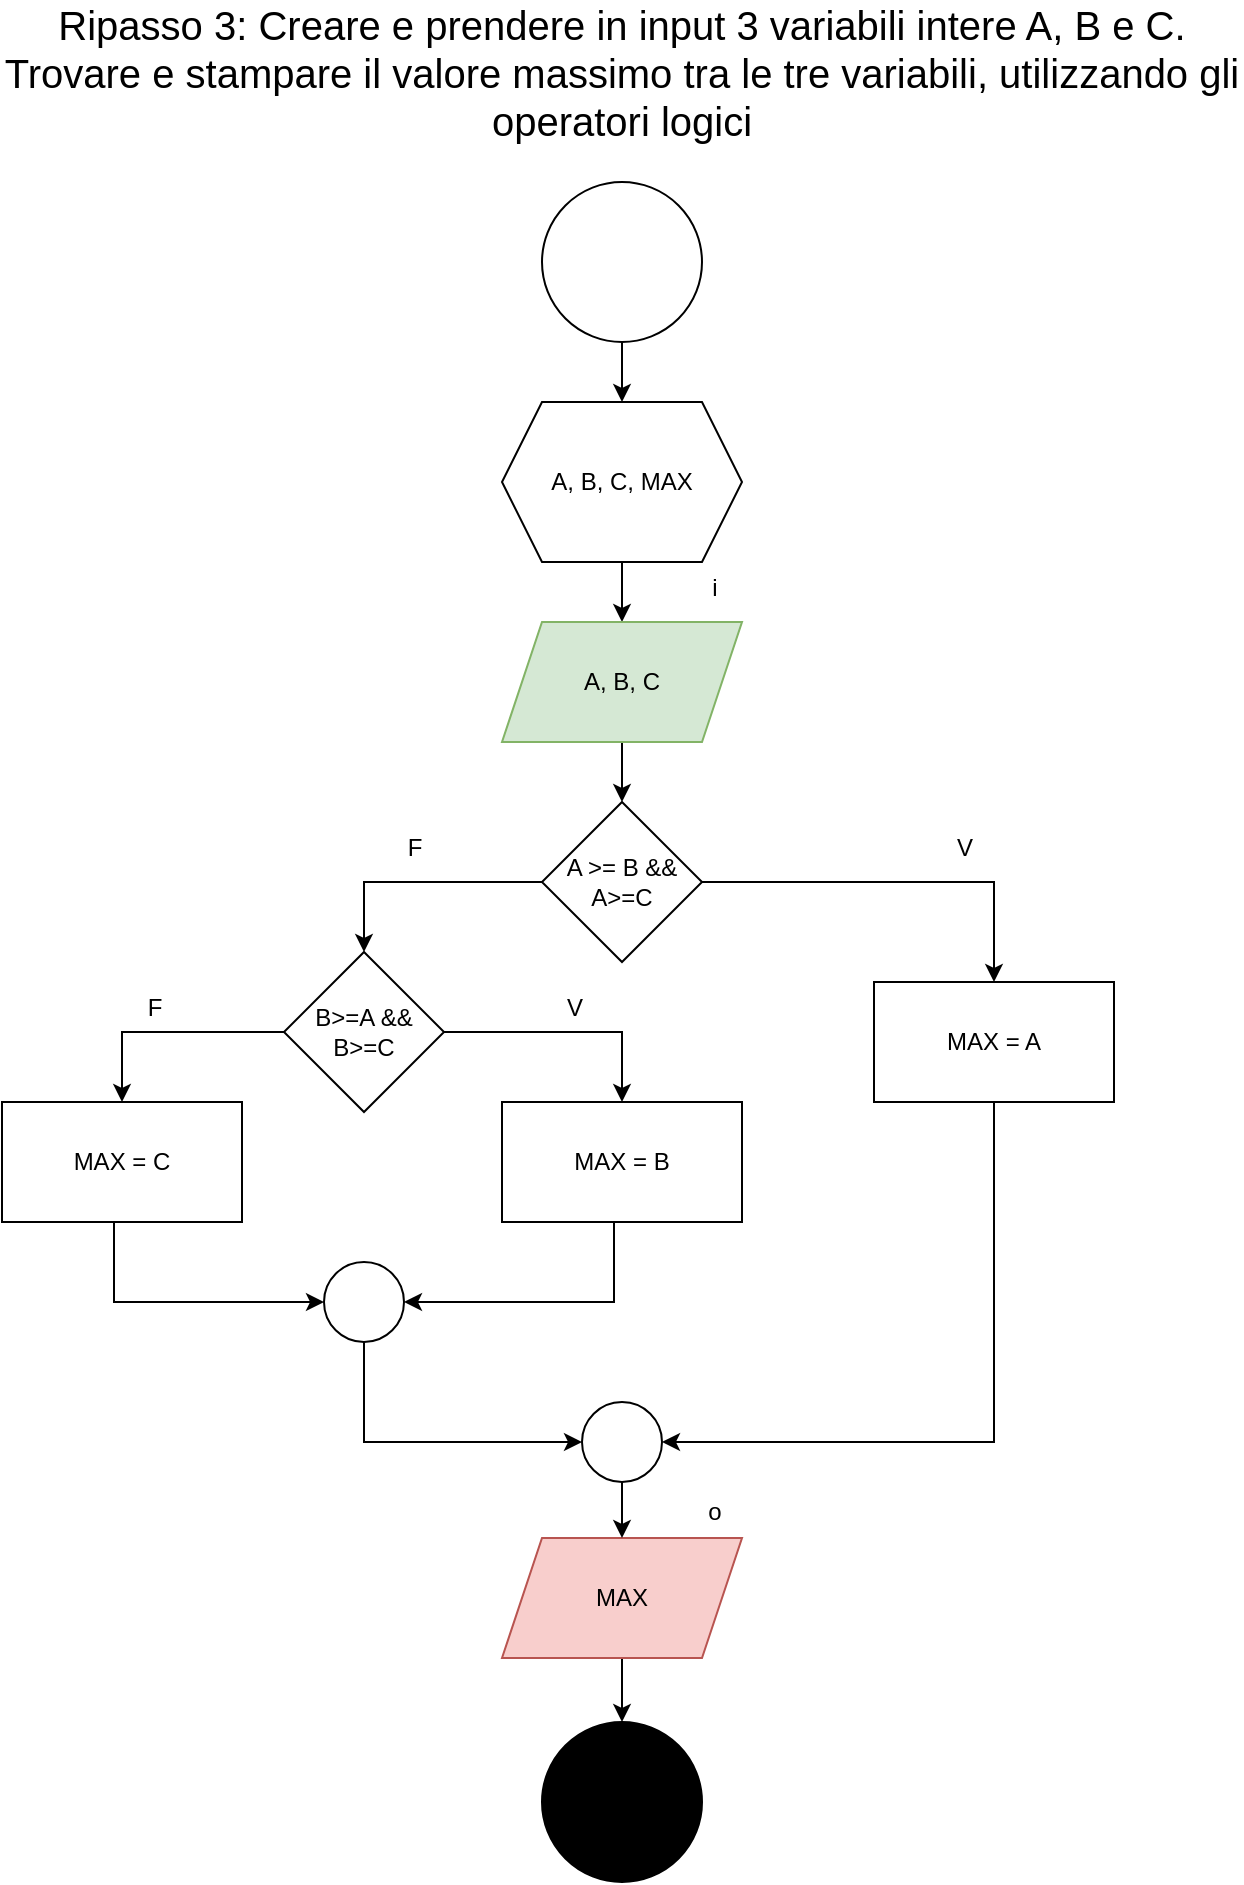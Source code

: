 <mxfile version="24.7.14">
  <diagram name="Pagina-1" id="ssvtdKgtzOpqFnZ1-Ggy">
    <mxGraphModel grid="1" page="1" gridSize="10" guides="1" tooltips="1" connect="1" arrows="1" fold="1" pageScale="1" pageWidth="827" pageHeight="1169" math="0" shadow="0">
      <root>
        <mxCell id="0" />
        <mxCell id="1" parent="0" />
        <mxCell id="DWUz9tDCBCDPctFkztiu-17" value="Ripasso 3: Creare e prendere in input 3 variabili intere A, B e C. Trovare e stampare il valore massimo tra le tre variabili, utilizzando gli operatori logici" style="text;html=1;align=center;verticalAlign=middle;whiteSpace=wrap;rounded=0;fontSize=20;" vertex="1" parent="1">
          <mxGeometry x="104" y="50" width="620" height="30" as="geometry" />
        </mxCell>
        <mxCell id="DWUz9tDCBCDPctFkztiu-20" value="" style="edgeStyle=orthogonalEdgeStyle;rounded=0;orthogonalLoop=1;jettySize=auto;html=1;" edge="1" parent="1" source="DWUz9tDCBCDPctFkztiu-18" target="DWUz9tDCBCDPctFkztiu-19">
          <mxGeometry relative="1" as="geometry" />
        </mxCell>
        <mxCell id="DWUz9tDCBCDPctFkztiu-18" value="" style="ellipse;whiteSpace=wrap;html=1;aspect=fixed;" vertex="1" parent="1">
          <mxGeometry x="374" y="120" width="80" height="80" as="geometry" />
        </mxCell>
        <mxCell id="DWUz9tDCBCDPctFkztiu-22" value="" style="edgeStyle=orthogonalEdgeStyle;rounded=0;orthogonalLoop=1;jettySize=auto;html=1;" edge="1" parent="1" source="DWUz9tDCBCDPctFkztiu-19" target="DWUz9tDCBCDPctFkztiu-21">
          <mxGeometry relative="1" as="geometry" />
        </mxCell>
        <mxCell id="DWUz9tDCBCDPctFkztiu-19" value="A, B, C, MAX" style="shape=hexagon;perimeter=hexagonPerimeter2;whiteSpace=wrap;html=1;fixedSize=1;" vertex="1" parent="1">
          <mxGeometry x="354" y="230" width="120" height="80" as="geometry" />
        </mxCell>
        <mxCell id="DWUz9tDCBCDPctFkztiu-25" value="" style="edgeStyle=orthogonalEdgeStyle;rounded=0;orthogonalLoop=1;jettySize=auto;html=1;" edge="1" parent="1" source="DWUz9tDCBCDPctFkztiu-21" target="DWUz9tDCBCDPctFkztiu-24">
          <mxGeometry relative="1" as="geometry" />
        </mxCell>
        <mxCell id="DWUz9tDCBCDPctFkztiu-21" value="A, B, C" style="shape=parallelogram;perimeter=parallelogramPerimeter;whiteSpace=wrap;html=1;fixedSize=1;fillColor=#d5e8d4;strokeColor=#82b366;" vertex="1" parent="1">
          <mxGeometry x="354" y="340" width="120" height="60" as="geometry" />
        </mxCell>
        <mxCell id="DWUz9tDCBCDPctFkztiu-23" value="i" style="text;html=1;align=center;verticalAlign=middle;resizable=0;points=[];autosize=1;strokeColor=none;fillColor=none;" vertex="1" parent="1">
          <mxGeometry x="445" y="308" width="30" height="30" as="geometry" />
        </mxCell>
        <mxCell id="DWUz9tDCBCDPctFkztiu-42" style="edgeStyle=orthogonalEdgeStyle;rounded=0;orthogonalLoop=1;jettySize=auto;html=1;entryX=0.5;entryY=0;entryDx=0;entryDy=0;" edge="1" parent="1" source="DWUz9tDCBCDPctFkztiu-24" target="DWUz9tDCBCDPctFkztiu-39">
          <mxGeometry relative="1" as="geometry" />
        </mxCell>
        <mxCell id="UpCL-ZWd-XHaIgsqwEWl-2" value="" style="edgeStyle=orthogonalEdgeStyle;rounded=0;orthogonalLoop=1;jettySize=auto;html=1;" edge="1" parent="1" source="DWUz9tDCBCDPctFkztiu-24" target="UpCL-ZWd-XHaIgsqwEWl-1">
          <mxGeometry relative="1" as="geometry" />
        </mxCell>
        <mxCell id="DWUz9tDCBCDPctFkztiu-24" value="A &amp;gt;= B &amp;amp;&amp;amp; A&amp;gt;=C" style="rhombus;whiteSpace=wrap;html=1;" vertex="1" parent="1">
          <mxGeometry x="374" y="430" width="80" height="80" as="geometry" />
        </mxCell>
        <mxCell id="UpCL-ZWd-XHaIgsqwEWl-10" style="edgeStyle=orthogonalEdgeStyle;rounded=0;orthogonalLoop=1;jettySize=auto;html=1;entryX=0.5;entryY=0;entryDx=0;entryDy=0;" edge="1" parent="1" source="DWUz9tDCBCDPctFkztiu-39" target="UpCL-ZWd-XHaIgsqwEWl-9">
          <mxGeometry relative="1" as="geometry" />
        </mxCell>
        <mxCell id="UpCL-ZWd-XHaIgsqwEWl-13" style="edgeStyle=orthogonalEdgeStyle;rounded=0;orthogonalLoop=1;jettySize=auto;html=1;entryX=0.5;entryY=0;entryDx=0;entryDy=0;" edge="1" parent="1" source="DWUz9tDCBCDPctFkztiu-39" target="UpCL-ZWd-XHaIgsqwEWl-12">
          <mxGeometry relative="1" as="geometry" />
        </mxCell>
        <mxCell id="DWUz9tDCBCDPctFkztiu-39" value="B&amp;gt;=A &amp;amp;&amp;amp; B&amp;gt;=C" style="rhombus;whiteSpace=wrap;html=1;" vertex="1" parent="1">
          <mxGeometry x="245" y="505" width="80" height="80" as="geometry" />
        </mxCell>
        <mxCell id="DWUz9tDCBCDPctFkztiu-57" value="" style="edgeStyle=orthogonalEdgeStyle;rounded=0;orthogonalLoop=1;jettySize=auto;html=1;" edge="1" parent="1" source="DWUz9tDCBCDPctFkztiu-54" target="DWUz9tDCBCDPctFkztiu-56">
          <mxGeometry relative="1" as="geometry" />
        </mxCell>
        <mxCell id="DWUz9tDCBCDPctFkztiu-54" value="MAX" style="shape=parallelogram;perimeter=parallelogramPerimeter;whiteSpace=wrap;html=1;fixedSize=1;fillColor=#f8cecc;strokeColor=#b85450;" vertex="1" parent="1">
          <mxGeometry x="354" y="798" width="120" height="60" as="geometry" />
        </mxCell>
        <mxCell id="DWUz9tDCBCDPctFkztiu-56" value="" style="ellipse;whiteSpace=wrap;html=1;fillColor=#000000;" vertex="1" parent="1">
          <mxGeometry x="374" y="890" width="80" height="80" as="geometry" />
        </mxCell>
        <mxCell id="DWUz9tDCBCDPctFkztiu-58" value="o" style="text;html=1;align=center;verticalAlign=middle;resizable=0;points=[];autosize=1;strokeColor=none;fillColor=none;" vertex="1" parent="1">
          <mxGeometry x="445" y="770" width="30" height="30" as="geometry" />
        </mxCell>
        <mxCell id="UpCL-ZWd-XHaIgsqwEWl-19" style="edgeStyle=orthogonalEdgeStyle;rounded=0;orthogonalLoop=1;jettySize=auto;html=1;entryX=1;entryY=0.5;entryDx=0;entryDy=0;" edge="1" parent="1" source="UpCL-ZWd-XHaIgsqwEWl-1" target="UpCL-ZWd-XHaIgsqwEWl-18">
          <mxGeometry relative="1" as="geometry">
            <Array as="points">
              <mxPoint x="600" y="750" />
            </Array>
          </mxGeometry>
        </mxCell>
        <mxCell id="UpCL-ZWd-XHaIgsqwEWl-1" value="MAX = A" style="whiteSpace=wrap;html=1;" vertex="1" parent="1">
          <mxGeometry x="540" y="520" width="120" height="60" as="geometry" />
        </mxCell>
        <mxCell id="UpCL-ZWd-XHaIgsqwEWl-3" value="V" style="text;html=1;align=center;verticalAlign=middle;resizable=0;points=[];autosize=1;strokeColor=none;fillColor=none;" vertex="1" parent="1">
          <mxGeometry x="570" y="438" width="30" height="30" as="geometry" />
        </mxCell>
        <mxCell id="UpCL-ZWd-XHaIgsqwEWl-4" value="F" style="text;html=1;align=center;verticalAlign=middle;resizable=0;points=[];autosize=1;strokeColor=none;fillColor=none;" vertex="1" parent="1">
          <mxGeometry x="295" y="438" width="30" height="30" as="geometry" />
        </mxCell>
        <mxCell id="UpCL-ZWd-XHaIgsqwEWl-17" style="edgeStyle=orthogonalEdgeStyle;rounded=0;orthogonalLoop=1;jettySize=auto;html=1;entryX=1;entryY=0.5;entryDx=0;entryDy=0;" edge="1" parent="1" source="UpCL-ZWd-XHaIgsqwEWl-9" target="UpCL-ZWd-XHaIgsqwEWl-15">
          <mxGeometry relative="1" as="geometry">
            <Array as="points">
              <mxPoint x="410" y="680" />
            </Array>
          </mxGeometry>
        </mxCell>
        <mxCell id="UpCL-ZWd-XHaIgsqwEWl-9" value="MAX = B" style="whiteSpace=wrap;html=1;" vertex="1" parent="1">
          <mxGeometry x="354" y="580" width="120" height="60" as="geometry" />
        </mxCell>
        <mxCell id="UpCL-ZWd-XHaIgsqwEWl-16" style="edgeStyle=orthogonalEdgeStyle;rounded=0;orthogonalLoop=1;jettySize=auto;html=1;entryX=0;entryY=0.5;entryDx=0;entryDy=0;" edge="1" parent="1" source="UpCL-ZWd-XHaIgsqwEWl-12" target="UpCL-ZWd-XHaIgsqwEWl-15">
          <mxGeometry relative="1" as="geometry">
            <Array as="points">
              <mxPoint x="160" y="680" />
            </Array>
          </mxGeometry>
        </mxCell>
        <mxCell id="UpCL-ZWd-XHaIgsqwEWl-12" value="MAX = C" style="whiteSpace=wrap;html=1;" vertex="1" parent="1">
          <mxGeometry x="104" y="580" width="120" height="60" as="geometry" />
        </mxCell>
        <mxCell id="UpCL-ZWd-XHaIgsqwEWl-20" style="edgeStyle=orthogonalEdgeStyle;rounded=0;orthogonalLoop=1;jettySize=auto;html=1;entryX=0;entryY=0.5;entryDx=0;entryDy=0;" edge="1" parent="1" source="UpCL-ZWd-XHaIgsqwEWl-15" target="UpCL-ZWd-XHaIgsqwEWl-18">
          <mxGeometry relative="1" as="geometry">
            <Array as="points">
              <mxPoint x="285" y="750" />
            </Array>
          </mxGeometry>
        </mxCell>
        <mxCell id="UpCL-ZWd-XHaIgsqwEWl-15" value="" style="ellipse;whiteSpace=wrap;html=1;aspect=fixed;" vertex="1" parent="1">
          <mxGeometry x="265" y="660" width="40" height="40" as="geometry" />
        </mxCell>
        <mxCell id="UpCL-ZWd-XHaIgsqwEWl-22" style="edgeStyle=orthogonalEdgeStyle;rounded=0;orthogonalLoop=1;jettySize=auto;html=1;" edge="1" parent="1" source="UpCL-ZWd-XHaIgsqwEWl-18" target="DWUz9tDCBCDPctFkztiu-54">
          <mxGeometry relative="1" as="geometry" />
        </mxCell>
        <mxCell id="UpCL-ZWd-XHaIgsqwEWl-18" value="" style="ellipse;whiteSpace=wrap;html=1;aspect=fixed;" vertex="1" parent="1">
          <mxGeometry x="394" y="730" width="40" height="40" as="geometry" />
        </mxCell>
        <mxCell id="UpCL-ZWd-XHaIgsqwEWl-23" value="V" style="text;html=1;align=center;verticalAlign=middle;resizable=0;points=[];autosize=1;strokeColor=none;fillColor=none;" vertex="1" parent="1">
          <mxGeometry x="375" y="518" width="30" height="30" as="geometry" />
        </mxCell>
        <mxCell id="UpCL-ZWd-XHaIgsqwEWl-24" value="F" style="text;html=1;align=center;verticalAlign=middle;resizable=0;points=[];autosize=1;strokeColor=none;fillColor=none;" vertex="1" parent="1">
          <mxGeometry x="165" y="518" width="30" height="30" as="geometry" />
        </mxCell>
      </root>
    </mxGraphModel>
  </diagram>
</mxfile>
